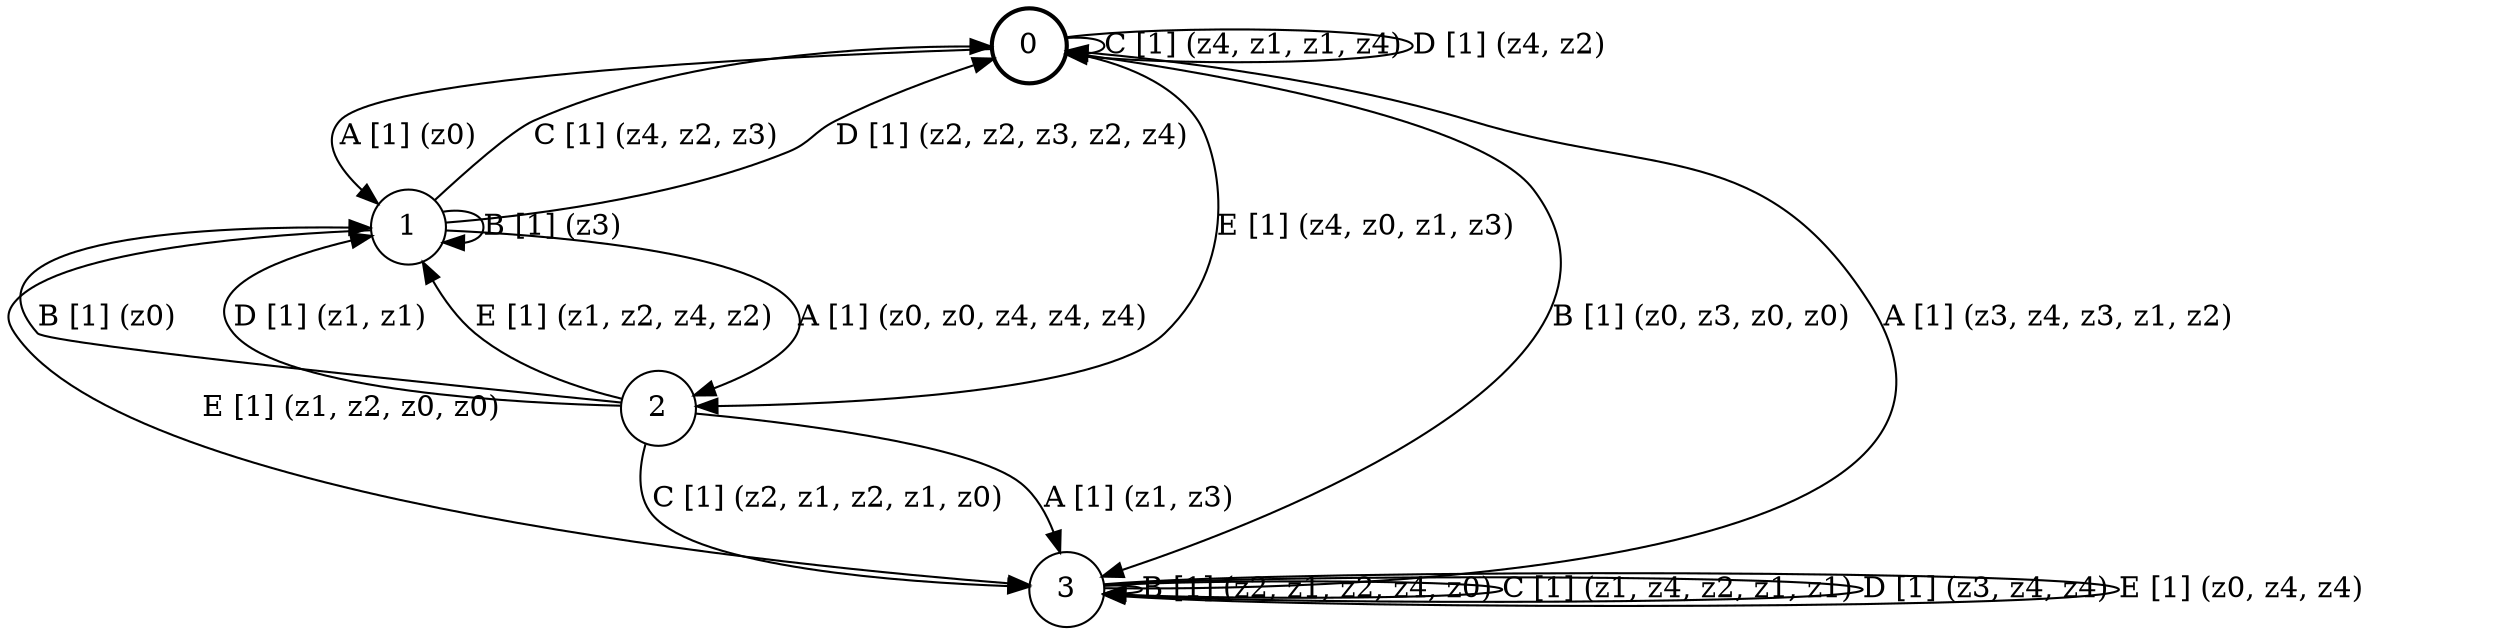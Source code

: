 # generated file, don't try to modify
# command: dot -Tpng <filename> > tree.png
digraph Automaton {
    node [shape = circle];
    0 [style = "bold"];
    0 -> 1 [label = "A [1] (z0) "];
    0 -> 3 [label = "B [1] (z0, z3, z0, z0) "];
    0 -> 0 [label = "C [1] (z4, z1, z1, z4) "];
    0 -> 0 [label = "D [1] (z4, z2) "];
    0 -> 2 [label = "E [1] (z4, z0, z1, z3) "];
    1 -> 2 [label = "A [1] (z0, z0, z4, z4, z4) "];
    1 -> 1 [label = "B [1] (z3) "];
    1 -> 0 [label = "C [1] (z4, z2, z3) "];
    1 -> 0 [label = "D [1] (z2, z2, z3, z2, z4) "];
    1 -> 3 [label = "E [1] (z1, z2, z0, z0) "];
    2 -> 3 [label = "A [1] (z1, z3) "];
    2 -> 1 [label = "B [1] (z0) "];
    2 -> 3 [label = "C [1] (z2, z1, z2, z1, z0) "];
    2 -> 1 [label = "D [1] (z1, z1) "];
    2 -> 1 [label = "E [1] (z1, z2, z4, z2) "];
    3 -> 0 [label = "A [1] (z3, z4, z3, z1, z2) "];
    3 -> 3 [label = "B [1] (z2, z1, z2, z4, z0) "];
    3 -> 3 [label = "C [1] (z1, z4, z2, z1, z1) "];
    3 -> 3 [label = "D [1] (z3, z4, z4) "];
    3 -> 3 [label = "E [1] (z0, z4, z4) "];
}
